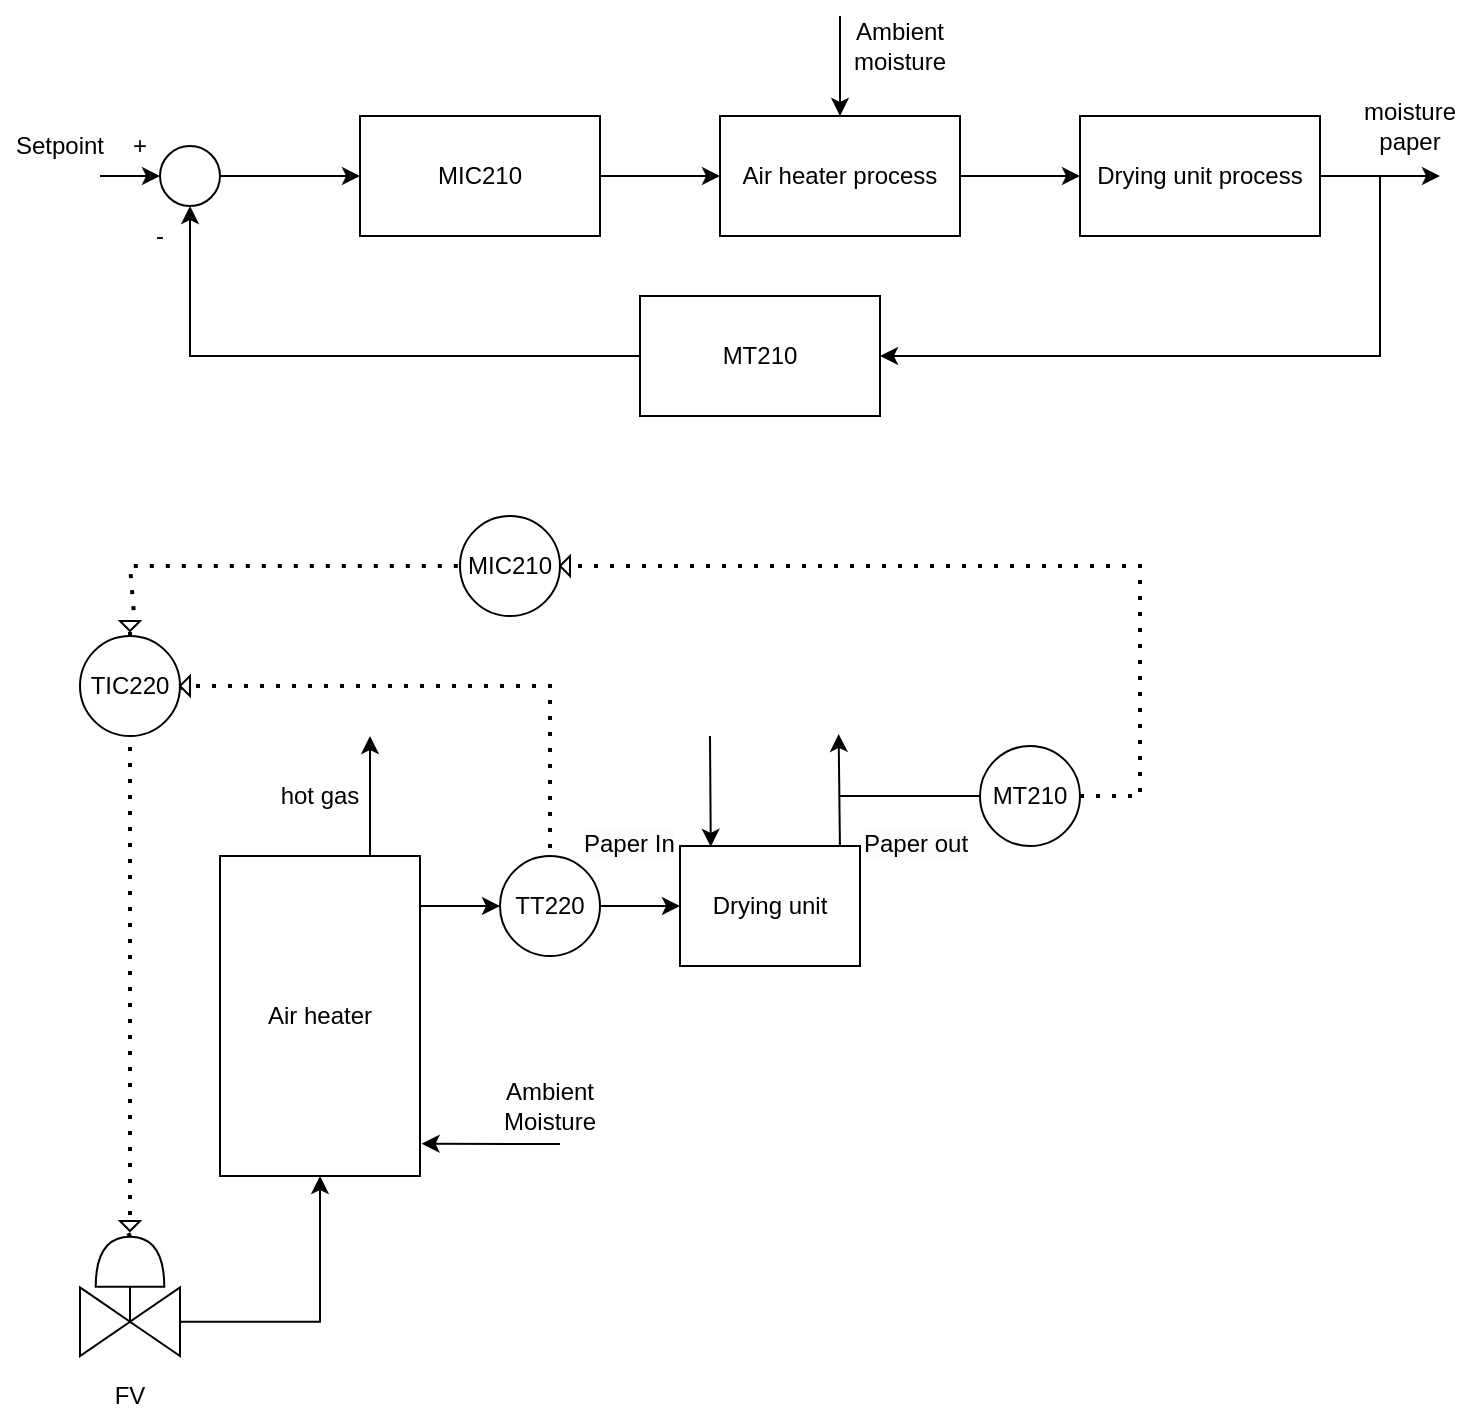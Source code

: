 <mxfile version="24.0.7" type="github">
  <diagram name="หน้า-1" id="GMsUvnhpoa2yUxVBu62R">
    <mxGraphModel dx="1290" dy="557" grid="1" gridSize="10" guides="1" tooltips="1" connect="1" arrows="1" fold="1" page="1" pageScale="1" pageWidth="850" pageHeight="1100" math="0" shadow="0">
      <root>
        <mxCell id="0" />
        <mxCell id="1" parent="0" />
        <mxCell id="F0nUFLTkS6-wp7ABHagp-4" value="" style="edgeStyle=orthogonalEdgeStyle;rounded=0;orthogonalLoop=1;jettySize=auto;html=1;" edge="1" parent="1" source="F0nUFLTkS6-wp7ABHagp-1" target="F0nUFLTkS6-wp7ABHagp-2">
          <mxGeometry relative="1" as="geometry" />
        </mxCell>
        <mxCell id="F0nUFLTkS6-wp7ABHagp-1" value="MIC210" style="rounded=0;whiteSpace=wrap;html=1;" vertex="1" parent="1">
          <mxGeometry x="240" y="90" width="120" height="60" as="geometry" />
        </mxCell>
        <mxCell id="F0nUFLTkS6-wp7ABHagp-5" value="" style="edgeStyle=orthogonalEdgeStyle;rounded=0;orthogonalLoop=1;jettySize=auto;html=1;" edge="1" parent="1" source="F0nUFLTkS6-wp7ABHagp-2" target="F0nUFLTkS6-wp7ABHagp-3">
          <mxGeometry relative="1" as="geometry" />
        </mxCell>
        <mxCell id="F0nUFLTkS6-wp7ABHagp-2" value="Air heater process" style="rounded=0;whiteSpace=wrap;html=1;" vertex="1" parent="1">
          <mxGeometry x="420" y="90" width="120" height="60" as="geometry" />
        </mxCell>
        <mxCell id="F0nUFLTkS6-wp7ABHagp-15" style="edgeStyle=orthogonalEdgeStyle;rounded=0;orthogonalLoop=1;jettySize=auto;html=1;entryX=1;entryY=0.5;entryDx=0;entryDy=0;" edge="1" parent="1" source="F0nUFLTkS6-wp7ABHagp-3" target="F0nUFLTkS6-wp7ABHagp-10">
          <mxGeometry relative="1" as="geometry">
            <Array as="points">
              <mxPoint x="750" y="120" />
              <mxPoint x="750" y="210" />
            </Array>
          </mxGeometry>
        </mxCell>
        <mxCell id="F0nUFLTkS6-wp7ABHagp-3" value="Drying unit process" style="rounded=0;whiteSpace=wrap;html=1;" vertex="1" parent="1">
          <mxGeometry x="600" y="90" width="120" height="60" as="geometry" />
        </mxCell>
        <mxCell id="F0nUFLTkS6-wp7ABHagp-8" value="" style="edgeStyle=orthogonalEdgeStyle;rounded=0;orthogonalLoop=1;jettySize=auto;html=1;" edge="1" parent="1" source="F0nUFLTkS6-wp7ABHagp-6" target="F0nUFLTkS6-wp7ABHagp-1">
          <mxGeometry relative="1" as="geometry" />
        </mxCell>
        <mxCell id="F0nUFLTkS6-wp7ABHagp-6" value="" style="ellipse;whiteSpace=wrap;html=1;aspect=fixed;" vertex="1" parent="1">
          <mxGeometry x="140" y="105" width="30" height="30" as="geometry" />
        </mxCell>
        <mxCell id="F0nUFLTkS6-wp7ABHagp-7" value="" style="endArrow=classic;html=1;rounded=0;entryX=0;entryY=0.5;entryDx=0;entryDy=0;" edge="1" parent="1" target="F0nUFLTkS6-wp7ABHagp-6">
          <mxGeometry width="50" height="50" relative="1" as="geometry">
            <mxPoint x="110" y="120" as="sourcePoint" />
            <mxPoint x="430" y="80" as="targetPoint" />
          </mxGeometry>
        </mxCell>
        <mxCell id="F0nUFLTkS6-wp7ABHagp-12" style="edgeStyle=orthogonalEdgeStyle;rounded=0;orthogonalLoop=1;jettySize=auto;html=1;entryX=0.5;entryY=1;entryDx=0;entryDy=0;" edge="1" parent="1" source="F0nUFLTkS6-wp7ABHagp-10" target="F0nUFLTkS6-wp7ABHagp-6">
          <mxGeometry relative="1" as="geometry" />
        </mxCell>
        <mxCell id="F0nUFLTkS6-wp7ABHagp-10" value="MT210" style="rounded=0;whiteSpace=wrap;html=1;" vertex="1" parent="1">
          <mxGeometry x="380" y="180" width="120" height="60" as="geometry" />
        </mxCell>
        <mxCell id="F0nUFLTkS6-wp7ABHagp-13" value="+" style="text;html=1;align=center;verticalAlign=middle;whiteSpace=wrap;rounded=0;" vertex="1" parent="1">
          <mxGeometry x="100" y="90" width="60" height="30" as="geometry" />
        </mxCell>
        <mxCell id="F0nUFLTkS6-wp7ABHagp-14" value="-" style="text;html=1;align=center;verticalAlign=middle;whiteSpace=wrap;rounded=0;" vertex="1" parent="1">
          <mxGeometry x="110" y="135" width="60" height="30" as="geometry" />
        </mxCell>
        <mxCell id="F0nUFLTkS6-wp7ABHagp-16" value="Setpoint" style="text;html=1;align=center;verticalAlign=middle;whiteSpace=wrap;rounded=0;" vertex="1" parent="1">
          <mxGeometry x="60" y="90" width="60" height="30" as="geometry" />
        </mxCell>
        <mxCell id="F0nUFLTkS6-wp7ABHagp-17" value="" style="endArrow=classic;html=1;rounded=0;" edge="1" parent="1">
          <mxGeometry width="50" height="50" relative="1" as="geometry">
            <mxPoint x="750" y="120" as="sourcePoint" />
            <mxPoint x="780" y="120" as="targetPoint" />
          </mxGeometry>
        </mxCell>
        <mxCell id="F0nUFLTkS6-wp7ABHagp-18" value="moisture paper" style="text;html=1;align=center;verticalAlign=middle;whiteSpace=wrap;rounded=0;" vertex="1" parent="1">
          <mxGeometry x="730" y="80" width="70" height="30" as="geometry" />
        </mxCell>
        <mxCell id="F0nUFLTkS6-wp7ABHagp-19" value="" style="endArrow=classic;html=1;rounded=0;entryX=0.5;entryY=0;entryDx=0;entryDy=0;" edge="1" parent="1" target="F0nUFLTkS6-wp7ABHagp-2">
          <mxGeometry width="50" height="50" relative="1" as="geometry">
            <mxPoint x="480" y="40" as="sourcePoint" />
            <mxPoint x="480" y="120" as="targetPoint" />
          </mxGeometry>
        </mxCell>
        <mxCell id="F0nUFLTkS6-wp7ABHagp-20" value="Ambient moisture" style="text;html=1;align=center;verticalAlign=middle;whiteSpace=wrap;rounded=0;" vertex="1" parent="1">
          <mxGeometry x="480" y="40" width="60" height="30" as="geometry" />
        </mxCell>
        <mxCell id="F0nUFLTkS6-wp7ABHagp-21" value="Air heater" style="rounded=0;whiteSpace=wrap;html=1;" vertex="1" parent="1">
          <mxGeometry x="170" y="460" width="100" height="160" as="geometry" />
        </mxCell>
        <mxCell id="F0nUFLTkS6-wp7ABHagp-28" value="" style="group" vertex="1" connectable="0" parent="1">
          <mxGeometry x="100" y="650" width="50" height="60" as="geometry" />
        </mxCell>
        <mxCell id="F0nUFLTkS6-wp7ABHagp-23" value="" style="triangle;whiteSpace=wrap;html=1;" vertex="1" parent="F0nUFLTkS6-wp7ABHagp-28">
          <mxGeometry y="25.714" width="25" height="34.286" as="geometry" />
        </mxCell>
        <mxCell id="F0nUFLTkS6-wp7ABHagp-24" value="" style="triangle;whiteSpace=wrap;html=1;rotation=-180;" vertex="1" parent="F0nUFLTkS6-wp7ABHagp-28">
          <mxGeometry x="25" y="25.714" width="25" height="34.286" as="geometry" />
        </mxCell>
        <mxCell id="F0nUFLTkS6-wp7ABHagp-26" value="" style="shape=or;whiteSpace=wrap;html=1;rotation=-90;" vertex="1" parent="F0nUFLTkS6-wp7ABHagp-28">
          <mxGeometry x="12.5" y="-4.286" width="25" height="34.286" as="geometry" />
        </mxCell>
        <mxCell id="F0nUFLTkS6-wp7ABHagp-27" value="" style="endArrow=none;html=1;rounded=0;entryX=1;entryY=0.5;entryDx=0;entryDy=0;exitX=0;exitY=0.5;exitDx=0;exitDy=0;exitPerimeter=0;" edge="1" parent="F0nUFLTkS6-wp7ABHagp-28" source="F0nUFLTkS6-wp7ABHagp-26" target="F0nUFLTkS6-wp7ABHagp-24">
          <mxGeometry width="50" height="50" relative="1" as="geometry">
            <mxPoint y="51.429" as="sourcePoint" />
            <mxPoint x="20.833" y="30" as="targetPoint" />
          </mxGeometry>
        </mxCell>
        <mxCell id="F0nUFLTkS6-wp7ABHagp-30" value="TIC220" style="ellipse;whiteSpace=wrap;html=1;aspect=fixed;" vertex="1" parent="1">
          <mxGeometry x="100" y="350" width="50" height="50" as="geometry" />
        </mxCell>
        <mxCell id="F0nUFLTkS6-wp7ABHagp-31" value="MIC210" style="ellipse;whiteSpace=wrap;html=1;aspect=fixed;" vertex="1" parent="1">
          <mxGeometry x="290" y="290" width="50" height="50" as="geometry" />
        </mxCell>
        <mxCell id="F0nUFLTkS6-wp7ABHagp-32" style="edgeStyle=orthogonalEdgeStyle;rounded=0;orthogonalLoop=1;jettySize=auto;html=1;entryX=0.5;entryY=1;entryDx=0;entryDy=0;" edge="1" parent="1" source="F0nUFLTkS6-wp7ABHagp-24" target="F0nUFLTkS6-wp7ABHagp-21">
          <mxGeometry relative="1" as="geometry" />
        </mxCell>
        <mxCell id="F0nUFLTkS6-wp7ABHagp-34" value="" style="endArrow=none;dashed=1;html=1;dashPattern=1 3;strokeWidth=2;rounded=0;entryX=0.5;entryY=1;entryDx=0;entryDy=0;exitX=1;exitY=0.5;exitDx=0;exitDy=0;exitPerimeter=0;" edge="1" parent="1" source="F0nUFLTkS6-wp7ABHagp-64" target="F0nUFLTkS6-wp7ABHagp-30">
          <mxGeometry width="50" height="50" relative="1" as="geometry">
            <mxPoint x="270" y="540" as="sourcePoint" />
            <mxPoint x="320" y="490" as="targetPoint" />
          </mxGeometry>
        </mxCell>
        <mxCell id="F0nUFLTkS6-wp7ABHagp-35" value="Drying unit" style="rounded=0;whiteSpace=wrap;html=1;" vertex="1" parent="1">
          <mxGeometry x="400" y="455" width="90" height="60" as="geometry" />
        </mxCell>
        <mxCell id="F0nUFLTkS6-wp7ABHagp-38" value="" style="edgeStyle=orthogonalEdgeStyle;rounded=0;orthogonalLoop=1;jettySize=auto;html=1;" edge="1" parent="1" source="F0nUFLTkS6-wp7ABHagp-37" target="F0nUFLTkS6-wp7ABHagp-35">
          <mxGeometry relative="1" as="geometry" />
        </mxCell>
        <mxCell id="F0nUFLTkS6-wp7ABHagp-37" value="TT220" style="ellipse;whiteSpace=wrap;html=1;aspect=fixed;" vertex="1" parent="1">
          <mxGeometry x="310" y="460" width="50" height="50" as="geometry" />
        </mxCell>
        <mxCell id="F0nUFLTkS6-wp7ABHagp-39" value="" style="endArrow=classic;html=1;rounded=0;entryX=0;entryY=0.5;entryDx=0;entryDy=0;" edge="1" parent="1" target="F0nUFLTkS6-wp7ABHagp-37">
          <mxGeometry width="50" height="50" relative="1" as="geometry">
            <mxPoint x="270" y="485" as="sourcePoint" />
            <mxPoint x="320" y="490" as="targetPoint" />
          </mxGeometry>
        </mxCell>
        <mxCell id="F0nUFLTkS6-wp7ABHagp-40" value="" style="endArrow=none;dashed=1;html=1;dashPattern=1 3;strokeWidth=2;rounded=0;entryX=0.5;entryY=0;entryDx=0;entryDy=0;exitX=1;exitY=0.5;exitDx=0;exitDy=0;" edge="1" parent="1" source="F0nUFLTkS6-wp7ABHagp-63" target="F0nUFLTkS6-wp7ABHagp-37">
          <mxGeometry width="50" height="50" relative="1" as="geometry">
            <mxPoint x="270" y="540" as="sourcePoint" />
            <mxPoint x="320" y="490" as="targetPoint" />
            <Array as="points">
              <mxPoint x="335" y="375" />
            </Array>
          </mxGeometry>
        </mxCell>
        <mxCell id="F0nUFLTkS6-wp7ABHagp-42" value="" style="endArrow=classic;html=1;rounded=0;entryX=0.171;entryY=0.007;entryDx=0;entryDy=0;entryPerimeter=0;" edge="1" parent="1" target="F0nUFLTkS6-wp7ABHagp-35">
          <mxGeometry width="50" height="50" relative="1" as="geometry">
            <mxPoint x="415" y="400" as="sourcePoint" />
            <mxPoint x="310" y="380" as="targetPoint" />
          </mxGeometry>
        </mxCell>
        <mxCell id="F0nUFLTkS6-wp7ABHagp-44" value="" style="endArrow=classic;html=1;rounded=0;exitX=0.674;exitY=0.017;exitDx=0;exitDy=0;exitPerimeter=0;" edge="1" parent="1">
          <mxGeometry width="50" height="50" relative="1" as="geometry">
            <mxPoint x="479.97" y="455" as="sourcePoint" />
            <mxPoint x="479.31" y="398.98" as="targetPoint" />
          </mxGeometry>
        </mxCell>
        <mxCell id="F0nUFLTkS6-wp7ABHagp-47" value="&lt;span style=&quot;color: rgb(0, 0, 0); font-family: Helvetica; font-size: 12px; font-style: normal; font-variant-ligatures: normal; font-variant-caps: normal; font-weight: 400; letter-spacing: normal; orphans: 2; text-align: center; text-indent: 0px; text-transform: none; widows: 2; word-spacing: 0px; -webkit-text-stroke-width: 0px; white-space: normal; background-color: rgb(251, 251, 251); text-decoration-thickness: initial; text-decoration-style: initial; text-decoration-color: initial; display: inline !important; float: none;&quot;&gt;Paper In&lt;/span&gt;" style="text;whiteSpace=wrap;html=1;" vertex="1" parent="1">
          <mxGeometry x="350" y="440" width="50" height="40" as="geometry" />
        </mxCell>
        <mxCell id="F0nUFLTkS6-wp7ABHagp-48" value="&lt;span style=&quot;color: rgb(0, 0, 0); font-family: Helvetica; font-size: 12px; font-style: normal; font-variant-ligatures: normal; font-variant-caps: normal; font-weight: 400; letter-spacing: normal; orphans: 2; text-align: center; text-indent: 0px; text-transform: none; widows: 2; word-spacing: 0px; -webkit-text-stroke-width: 0px; white-space: normal; background-color: rgb(251, 251, 251); text-decoration-thickness: initial; text-decoration-style: initial; text-decoration-color: initial; display: inline !important; float: none;&quot;&gt;Paper out&lt;/span&gt;" style="text;whiteSpace=wrap;html=1;" vertex="1" parent="1">
          <mxGeometry x="490" y="440" width="65" height="40" as="geometry" />
        </mxCell>
        <mxCell id="F0nUFLTkS6-wp7ABHagp-49" value="" style="endArrow=none;html=1;rounded=0;" edge="1" parent="1">
          <mxGeometry width="50" height="50" relative="1" as="geometry">
            <mxPoint x="480" y="430" as="sourcePoint" />
            <mxPoint x="550" y="430" as="targetPoint" />
          </mxGeometry>
        </mxCell>
        <mxCell id="F0nUFLTkS6-wp7ABHagp-51" value="MT210" style="ellipse;whiteSpace=wrap;html=1;aspect=fixed;" vertex="1" parent="1">
          <mxGeometry x="550" y="405" width="50" height="50" as="geometry" />
        </mxCell>
        <mxCell id="F0nUFLTkS6-wp7ABHagp-53" value="" style="endArrow=none;dashed=1;html=1;dashPattern=1 3;strokeWidth=2;rounded=0;entryX=1;entryY=0.5;entryDx=0;entryDy=0;exitX=1;exitY=0.5;exitDx=0;exitDy=0;" edge="1" parent="1" source="F0nUFLTkS6-wp7ABHagp-67" target="F0nUFLTkS6-wp7ABHagp-31">
          <mxGeometry width="50" height="50" relative="1" as="geometry">
            <mxPoint x="630" y="430" as="sourcePoint" />
            <mxPoint x="310" y="380" as="targetPoint" />
            <Array as="points" />
          </mxGeometry>
        </mxCell>
        <mxCell id="F0nUFLTkS6-wp7ABHagp-54" value="" style="endArrow=none;dashed=1;html=1;dashPattern=1 3;strokeWidth=2;rounded=0;entryX=0;entryY=0.5;entryDx=0;entryDy=0;exitX=0.5;exitY=0;exitDx=0;exitDy=0;" edge="1" parent="1" source="F0nUFLTkS6-wp7ABHagp-61" target="F0nUFLTkS6-wp7ABHagp-31">
          <mxGeometry width="50" height="50" relative="1" as="geometry">
            <mxPoint x="260" y="430" as="sourcePoint" />
            <mxPoint x="310" y="380" as="targetPoint" />
            <Array as="points">
              <mxPoint x="125" y="315" />
            </Array>
          </mxGeometry>
        </mxCell>
        <mxCell id="F0nUFLTkS6-wp7ABHagp-55" value="FV" style="text;html=1;align=center;verticalAlign=middle;whiteSpace=wrap;rounded=0;" vertex="1" parent="1">
          <mxGeometry x="95" y="720" width="60" height="20" as="geometry" />
        </mxCell>
        <mxCell id="F0nUFLTkS6-wp7ABHagp-56" value="" style="endArrow=classic;html=1;rounded=0;entryX=1.008;entryY=0.899;entryDx=0;entryDy=0;entryPerimeter=0;" edge="1" parent="1" target="F0nUFLTkS6-wp7ABHagp-21">
          <mxGeometry width="50" height="50" relative="1" as="geometry">
            <mxPoint x="340" y="604" as="sourcePoint" />
            <mxPoint x="310" y="530" as="targetPoint" />
          </mxGeometry>
        </mxCell>
        <mxCell id="F0nUFLTkS6-wp7ABHagp-57" value="Ambient Moisture" style="text;html=1;align=center;verticalAlign=middle;whiteSpace=wrap;rounded=0;" vertex="1" parent="1">
          <mxGeometry x="305" y="570" width="60" height="30" as="geometry" />
        </mxCell>
        <mxCell id="F0nUFLTkS6-wp7ABHagp-62" value="" style="endArrow=none;dashed=1;html=1;dashPattern=1 3;strokeWidth=2;rounded=0;entryX=0;entryY=0.5;entryDx=0;entryDy=0;exitX=0.5;exitY=0;exitDx=0;exitDy=0;" edge="1" parent="1" source="F0nUFLTkS6-wp7ABHagp-30" target="F0nUFLTkS6-wp7ABHagp-61">
          <mxGeometry width="50" height="50" relative="1" as="geometry">
            <mxPoint x="125" y="350" as="sourcePoint" />
            <mxPoint x="290" y="315" as="targetPoint" />
            <Array as="points" />
          </mxGeometry>
        </mxCell>
        <mxCell id="F0nUFLTkS6-wp7ABHagp-61" value="" style="triangle;whiteSpace=wrap;html=1;rotation=90;" vertex="1" parent="1">
          <mxGeometry x="122.5" y="340" width="5" height="10" as="geometry" />
        </mxCell>
        <mxCell id="F0nUFLTkS6-wp7ABHagp-65" value="" style="endArrow=none;dashed=1;html=1;dashPattern=1 3;strokeWidth=2;rounded=0;entryX=0.5;entryY=1;entryDx=0;entryDy=0;exitX=1;exitY=0.5;exitDx=0;exitDy=0;exitPerimeter=0;" edge="1" parent="1" source="F0nUFLTkS6-wp7ABHagp-26" target="F0nUFLTkS6-wp7ABHagp-64">
          <mxGeometry width="50" height="50" relative="1" as="geometry">
            <mxPoint x="125" y="650" as="sourcePoint" />
            <mxPoint x="125" y="400" as="targetPoint" />
          </mxGeometry>
        </mxCell>
        <mxCell id="F0nUFLTkS6-wp7ABHagp-64" value="" style="triangle;whiteSpace=wrap;html=1;rotation=90;" vertex="1" parent="1">
          <mxGeometry x="122.5" y="640" width="5" height="10" as="geometry" />
        </mxCell>
        <mxCell id="F0nUFLTkS6-wp7ABHagp-66" value="" style="endArrow=none;dashed=1;html=1;dashPattern=1 3;strokeWidth=2;rounded=0;entryX=0.5;entryY=0;entryDx=0;entryDy=0;exitX=1;exitY=0.5;exitDx=0;exitDy=0;" edge="1" parent="1" source="F0nUFLTkS6-wp7ABHagp-30" target="F0nUFLTkS6-wp7ABHagp-63">
          <mxGeometry width="50" height="50" relative="1" as="geometry">
            <mxPoint x="150" y="375" as="sourcePoint" />
            <mxPoint x="335" y="460" as="targetPoint" />
            <Array as="points" />
          </mxGeometry>
        </mxCell>
        <mxCell id="F0nUFLTkS6-wp7ABHagp-63" value="" style="triangle;whiteSpace=wrap;html=1;rotation=-180;" vertex="1" parent="1">
          <mxGeometry x="150" y="370" width="5" height="10" as="geometry" />
        </mxCell>
        <mxCell id="F0nUFLTkS6-wp7ABHagp-68" value="" style="endArrow=none;dashed=1;html=1;dashPattern=1 3;strokeWidth=2;rounded=0;entryX=1;entryY=0.5;entryDx=0;entryDy=0;exitX=1;exitY=0.5;exitDx=0;exitDy=0;" edge="1" parent="1" source="F0nUFLTkS6-wp7ABHagp-51" target="F0nUFLTkS6-wp7ABHagp-67">
          <mxGeometry width="50" height="50" relative="1" as="geometry">
            <mxPoint x="600" y="430" as="sourcePoint" />
            <mxPoint x="340" y="315" as="targetPoint" />
            <Array as="points">
              <mxPoint x="630" y="430" />
              <mxPoint x="630" y="315" />
            </Array>
          </mxGeometry>
        </mxCell>
        <mxCell id="F0nUFLTkS6-wp7ABHagp-67" value="" style="triangle;whiteSpace=wrap;html=1;rotation=-180;" vertex="1" parent="1">
          <mxGeometry x="340" y="310" width="5" height="10" as="geometry" />
        </mxCell>
        <mxCell id="F0nUFLTkS6-wp7ABHagp-69" value="" style="endArrow=classic;html=1;rounded=0;exitX=0.75;exitY=0;exitDx=0;exitDy=0;" edge="1" parent="1" source="F0nUFLTkS6-wp7ABHagp-21">
          <mxGeometry width="50" height="50" relative="1" as="geometry">
            <mxPoint x="260" y="440" as="sourcePoint" />
            <mxPoint x="245" y="400" as="targetPoint" />
          </mxGeometry>
        </mxCell>
        <mxCell id="F0nUFLTkS6-wp7ABHagp-70" value="hot gas" style="text;html=1;align=center;verticalAlign=middle;whiteSpace=wrap;rounded=0;" vertex="1" parent="1">
          <mxGeometry x="190" y="415" width="60" height="30" as="geometry" />
        </mxCell>
      </root>
    </mxGraphModel>
  </diagram>
</mxfile>
